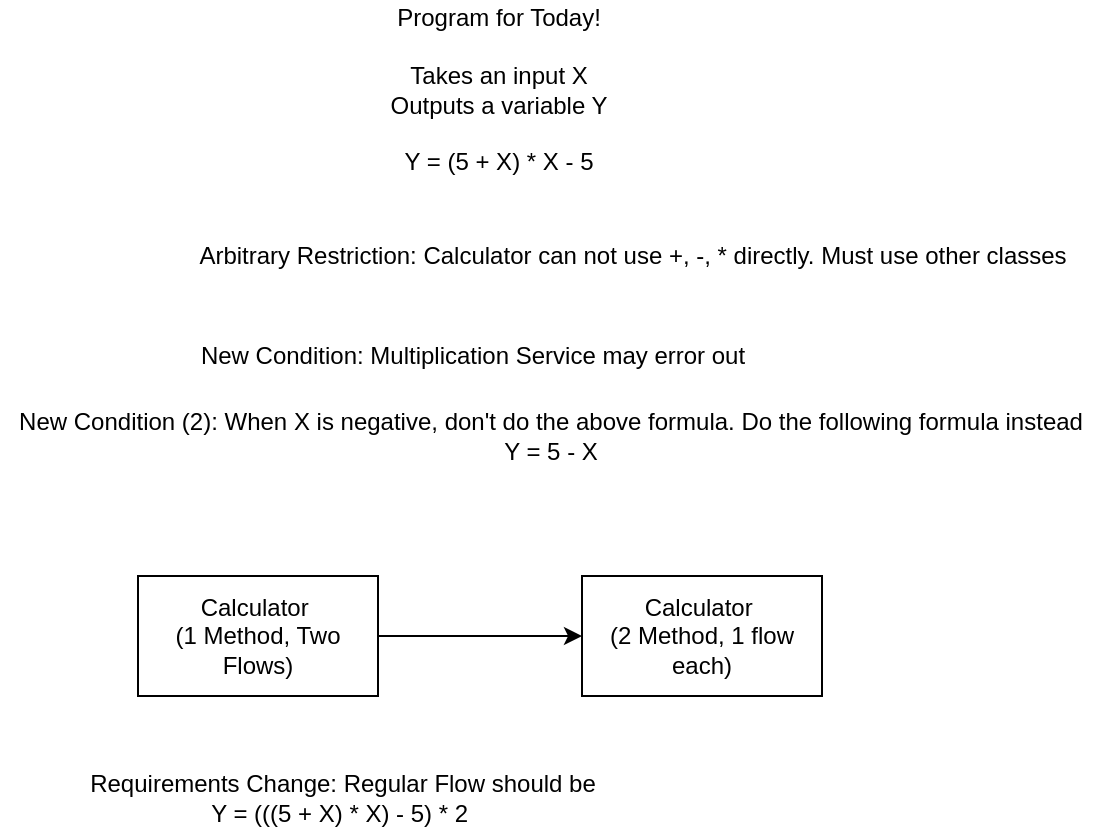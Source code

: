 <mxfile version="12.5.3" type="device"><diagram id="gtesEaDKe0VJhp6xS2Fr" name="Page-1"><mxGraphModel dx="1515" dy="329" grid="1" gridSize="10" guides="1" tooltips="1" connect="1" arrows="1" fold="1" page="1" pageScale="1" pageWidth="850" pageHeight="1100" math="0" shadow="0"><root><mxCell id="0"/><mxCell id="1" parent="0"/><mxCell id="WZ8sM5vag24goAYmhWaD-1" value="Program for Today!&lt;br&gt;&lt;br&gt;Takes an input X&lt;br&gt;Outputs a variable Y&lt;br&gt;&lt;br&gt;Y = (5 + X) * X - 5" style="text;html=1;align=center;verticalAlign=middle;resizable=0;points=[];autosize=1;" vertex="1" parent="1"><mxGeometry x="148" y="82" width="120" height="90" as="geometry"/></mxCell><mxCell id="WZ8sM5vag24goAYmhWaD-3" value="Arbitrary Restriction: Calculator can not use +, -, * directly. Must use other classes" style="text;html=1;align=center;verticalAlign=middle;resizable=0;points=[];autosize=1;" vertex="1" parent="1"><mxGeometry x="50" y="200" width="450" height="20" as="geometry"/></mxCell><mxCell id="WZ8sM5vag24goAYmhWaD-4" value="New Condition: Multiplication Service may error out" style="text;html=1;align=center;verticalAlign=middle;resizable=0;points=[];autosize=1;" vertex="1" parent="1"><mxGeometry x="50" y="250" width="290" height="20" as="geometry"/></mxCell><mxCell id="WZ8sM5vag24goAYmhWaD-6" value="New Condition (2): When X is negative, don't do the above formula. Do the following formula instead&lt;br&gt;Y = 5 - X" style="text;html=1;align=center;verticalAlign=middle;resizable=0;points=[];autosize=1;" vertex="1" parent="1"><mxGeometry x="-41" y="285" width="550" height="30" as="geometry"/></mxCell><mxCell id="WZ8sM5vag24goAYmhWaD-10" style="edgeStyle=orthogonalEdgeStyle;rounded=0;orthogonalLoop=1;jettySize=auto;html=1;entryX=0;entryY=0.5;entryDx=0;entryDy=0;" edge="1" parent="1" source="WZ8sM5vag24goAYmhWaD-7" target="WZ8sM5vag24goAYmhWaD-9"><mxGeometry relative="1" as="geometry"/></mxCell><mxCell id="WZ8sM5vag24goAYmhWaD-7" value="Calculator&amp;nbsp;&lt;br&gt;(1 Method, Two Flows)" style="rounded=0;whiteSpace=wrap;html=1;" vertex="1" parent="1"><mxGeometry x="28" y="370" width="120" height="60" as="geometry"/></mxCell><mxCell id="WZ8sM5vag24goAYmhWaD-9" value="Calculator&amp;nbsp;&lt;br&gt;(2 Method, 1 flow each)" style="rounded=0;whiteSpace=wrap;html=1;" vertex="1" parent="1"><mxGeometry x="250" y="370" width="120" height="60" as="geometry"/></mxCell><mxCell id="WZ8sM5vag24goAYmhWaD-11" value="Requirements Change: Regular Flow should be&lt;br&gt;Y = (((5 + X) * X) - 5) * 2&amp;nbsp;" style="text;html=1;align=center;verticalAlign=middle;resizable=0;points=[];autosize=1;" vertex="1" parent="1"><mxGeometry x="-5" y="466" width="270" height="30" as="geometry"/></mxCell></root></mxGraphModel></diagram></mxfile>